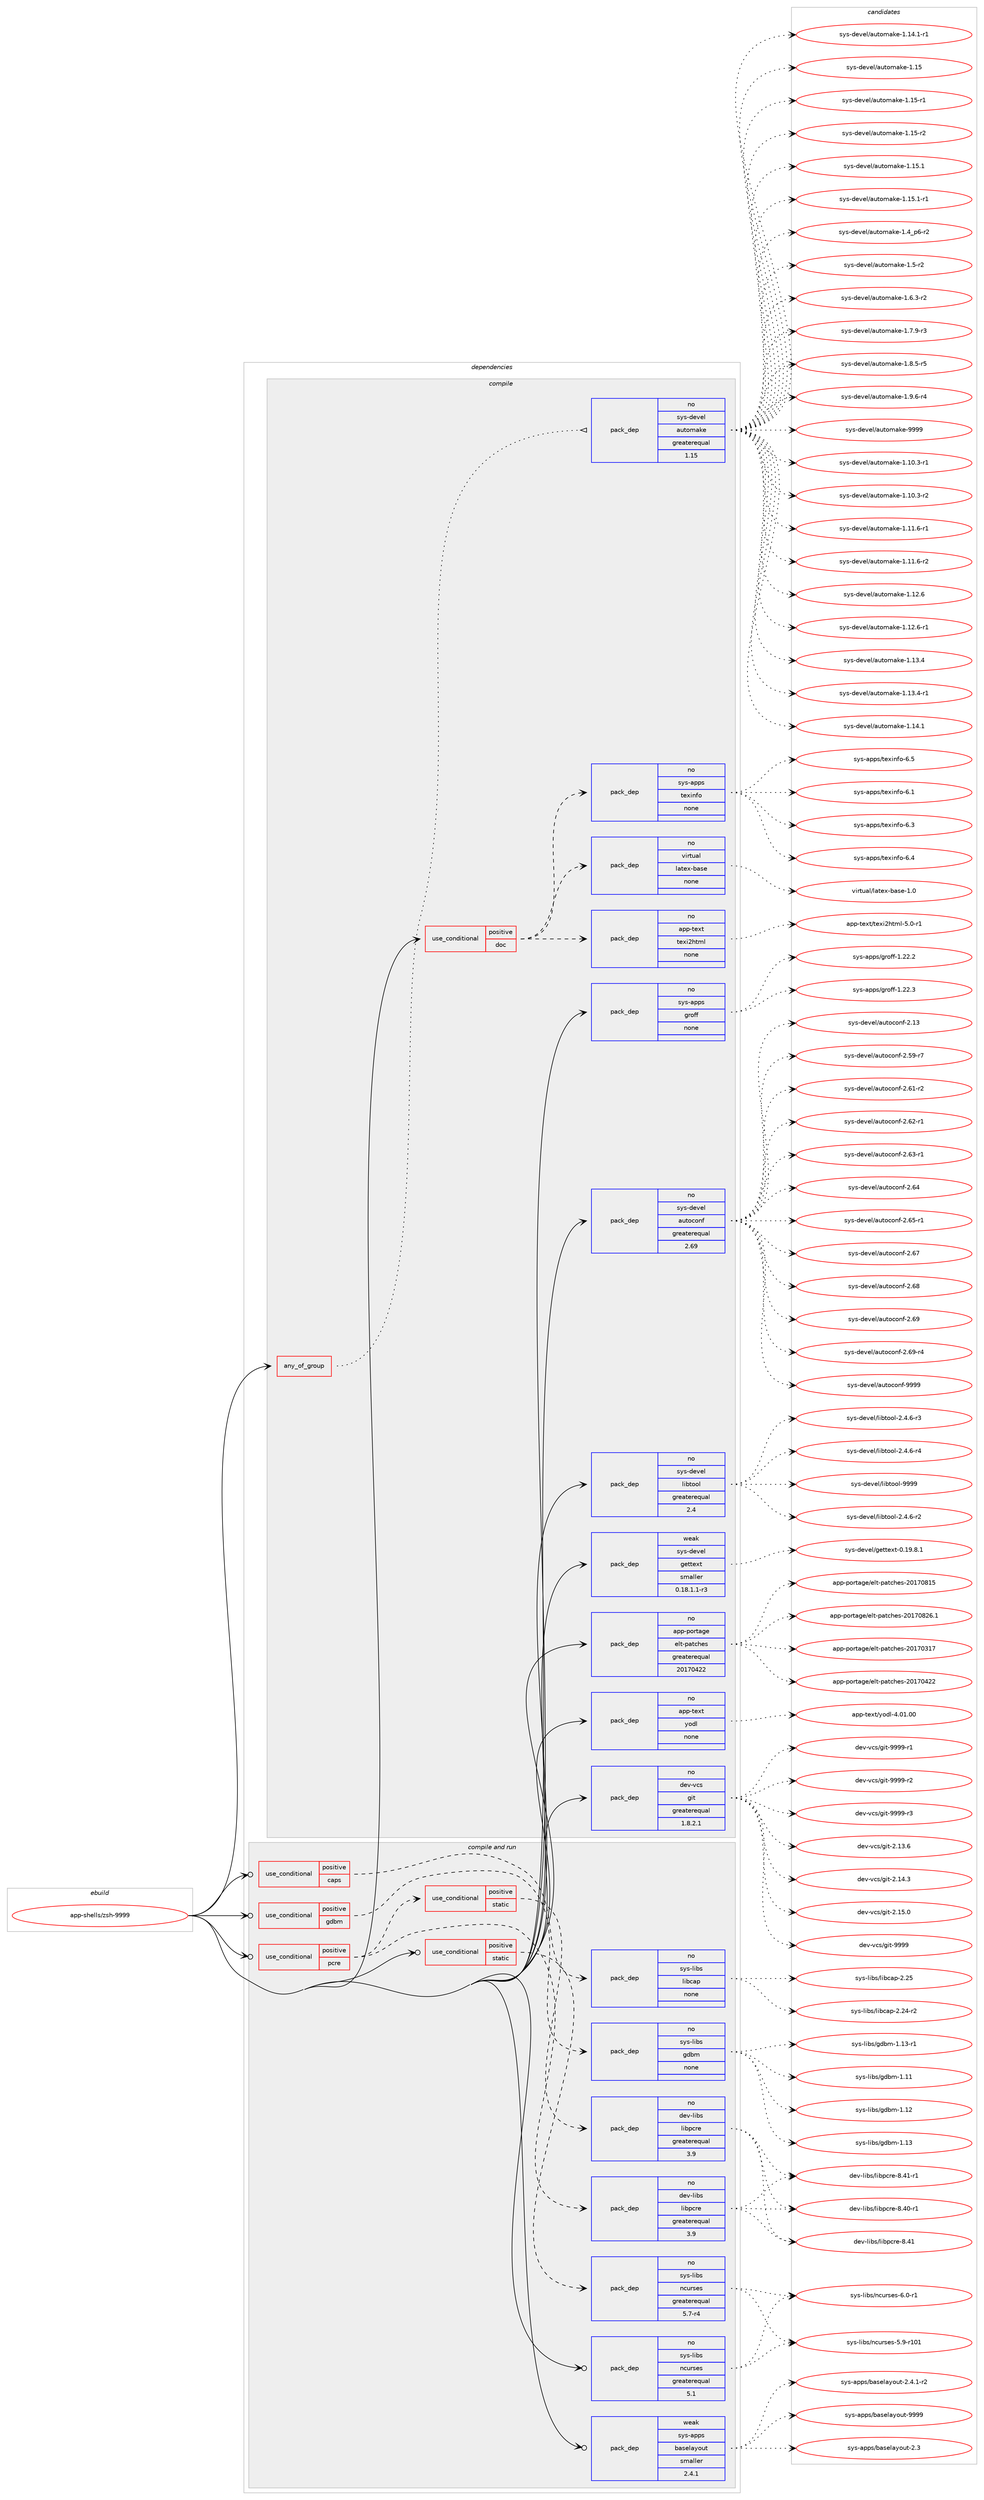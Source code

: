 digraph prolog {

# *************
# Graph options
# *************

newrank=true;
concentrate=true;
compound=true;
graph [rankdir=LR,fontname=Helvetica,fontsize=10,ranksep=1.5];#, ranksep=2.5, nodesep=0.2];
edge  [arrowhead=vee];
node  [fontname=Helvetica,fontsize=10];

# **********
# The ebuild
# **********

subgraph cluster_leftcol {
color=gray;
rank=same;
label=<<i>ebuild</i>>;
id [label="app-shells/zsh-9999", color=red, width=4, href="../app-shells/zsh-9999.svg"];
}

# ****************
# The dependencies
# ****************

subgraph cluster_midcol {
color=gray;
label=<<i>dependencies</i>>;
subgraph cluster_compile {
fillcolor="#eeeeee";
style=filled;
label=<<i>compile</i>>;
subgraph any969 {
dependency55272 [label=<<TABLE BORDER="0" CELLBORDER="1" CELLSPACING="0" CELLPADDING="4"><TR><TD CELLPADDING="10">any_of_group</TD></TR></TABLE>>, shape=none, color=red];subgraph pack39954 {
dependency55273 [label=<<TABLE BORDER="0" CELLBORDER="1" CELLSPACING="0" CELLPADDING="4" WIDTH="220"><TR><TD ROWSPAN="6" CELLPADDING="30">pack_dep</TD></TR><TR><TD WIDTH="110">no</TD></TR><TR><TD>sys-devel</TD></TR><TR><TD>automake</TD></TR><TR><TD>greaterequal</TD></TR><TR><TD>1.15</TD></TR></TABLE>>, shape=none, color=blue];
}
dependency55272:e -> dependency55273:w [weight=20,style="dotted",arrowhead="oinv"];
}
id:e -> dependency55272:w [weight=20,style="solid",arrowhead="vee"];
subgraph cond14323 {
dependency55274 [label=<<TABLE BORDER="0" CELLBORDER="1" CELLSPACING="0" CELLPADDING="4"><TR><TD ROWSPAN="3" CELLPADDING="10">use_conditional</TD></TR><TR><TD>positive</TD></TR><TR><TD>doc</TD></TR></TABLE>>, shape=none, color=red];
subgraph pack39955 {
dependency55275 [label=<<TABLE BORDER="0" CELLBORDER="1" CELLSPACING="0" CELLPADDING="4" WIDTH="220"><TR><TD ROWSPAN="6" CELLPADDING="30">pack_dep</TD></TR><TR><TD WIDTH="110">no</TD></TR><TR><TD>sys-apps</TD></TR><TR><TD>texinfo</TD></TR><TR><TD>none</TD></TR><TR><TD></TD></TR></TABLE>>, shape=none, color=blue];
}
dependency55274:e -> dependency55275:w [weight=20,style="dashed",arrowhead="vee"];
subgraph pack39956 {
dependency55276 [label=<<TABLE BORDER="0" CELLBORDER="1" CELLSPACING="0" CELLPADDING="4" WIDTH="220"><TR><TD ROWSPAN="6" CELLPADDING="30">pack_dep</TD></TR><TR><TD WIDTH="110">no</TD></TR><TR><TD>app-text</TD></TR><TR><TD>texi2html</TD></TR><TR><TD>none</TD></TR><TR><TD></TD></TR></TABLE>>, shape=none, color=blue];
}
dependency55274:e -> dependency55276:w [weight=20,style="dashed",arrowhead="vee"];
subgraph pack39957 {
dependency55277 [label=<<TABLE BORDER="0" CELLBORDER="1" CELLSPACING="0" CELLPADDING="4" WIDTH="220"><TR><TD ROWSPAN="6" CELLPADDING="30">pack_dep</TD></TR><TR><TD WIDTH="110">no</TD></TR><TR><TD>virtual</TD></TR><TR><TD>latex-base</TD></TR><TR><TD>none</TD></TR><TR><TD></TD></TR></TABLE>>, shape=none, color=blue];
}
dependency55274:e -> dependency55277:w [weight=20,style="dashed",arrowhead="vee"];
}
id:e -> dependency55274:w [weight=20,style="solid",arrowhead="vee"];
subgraph pack39958 {
dependency55278 [label=<<TABLE BORDER="0" CELLBORDER="1" CELLSPACING="0" CELLPADDING="4" WIDTH="220"><TR><TD ROWSPAN="6" CELLPADDING="30">pack_dep</TD></TR><TR><TD WIDTH="110">no</TD></TR><TR><TD>app-portage</TD></TR><TR><TD>elt-patches</TD></TR><TR><TD>greaterequal</TD></TR><TR><TD>20170422</TD></TR></TABLE>>, shape=none, color=blue];
}
id:e -> dependency55278:w [weight=20,style="solid",arrowhead="vee"];
subgraph pack39959 {
dependency55279 [label=<<TABLE BORDER="0" CELLBORDER="1" CELLSPACING="0" CELLPADDING="4" WIDTH="220"><TR><TD ROWSPAN="6" CELLPADDING="30">pack_dep</TD></TR><TR><TD WIDTH="110">no</TD></TR><TR><TD>app-text</TD></TR><TR><TD>yodl</TD></TR><TR><TD>none</TD></TR><TR><TD></TD></TR></TABLE>>, shape=none, color=blue];
}
id:e -> dependency55279:w [weight=20,style="solid",arrowhead="vee"];
subgraph pack39960 {
dependency55280 [label=<<TABLE BORDER="0" CELLBORDER="1" CELLSPACING="0" CELLPADDING="4" WIDTH="220"><TR><TD ROWSPAN="6" CELLPADDING="30">pack_dep</TD></TR><TR><TD WIDTH="110">no</TD></TR><TR><TD>dev-vcs</TD></TR><TR><TD>git</TD></TR><TR><TD>greaterequal</TD></TR><TR><TD>1.8.2.1</TD></TR></TABLE>>, shape=none, color=blue];
}
id:e -> dependency55280:w [weight=20,style="solid",arrowhead="vee"];
subgraph pack39961 {
dependency55281 [label=<<TABLE BORDER="0" CELLBORDER="1" CELLSPACING="0" CELLPADDING="4" WIDTH="220"><TR><TD ROWSPAN="6" CELLPADDING="30">pack_dep</TD></TR><TR><TD WIDTH="110">no</TD></TR><TR><TD>sys-apps</TD></TR><TR><TD>groff</TD></TR><TR><TD>none</TD></TR><TR><TD></TD></TR></TABLE>>, shape=none, color=blue];
}
id:e -> dependency55281:w [weight=20,style="solid",arrowhead="vee"];
subgraph pack39962 {
dependency55282 [label=<<TABLE BORDER="0" CELLBORDER="1" CELLSPACING="0" CELLPADDING="4" WIDTH="220"><TR><TD ROWSPAN="6" CELLPADDING="30">pack_dep</TD></TR><TR><TD WIDTH="110">no</TD></TR><TR><TD>sys-devel</TD></TR><TR><TD>autoconf</TD></TR><TR><TD>greaterequal</TD></TR><TR><TD>2.69</TD></TR></TABLE>>, shape=none, color=blue];
}
id:e -> dependency55282:w [weight=20,style="solid",arrowhead="vee"];
subgraph pack39963 {
dependency55283 [label=<<TABLE BORDER="0" CELLBORDER="1" CELLSPACING="0" CELLPADDING="4" WIDTH="220"><TR><TD ROWSPAN="6" CELLPADDING="30">pack_dep</TD></TR><TR><TD WIDTH="110">no</TD></TR><TR><TD>sys-devel</TD></TR><TR><TD>libtool</TD></TR><TR><TD>greaterequal</TD></TR><TR><TD>2.4</TD></TR></TABLE>>, shape=none, color=blue];
}
id:e -> dependency55283:w [weight=20,style="solid",arrowhead="vee"];
subgraph pack39964 {
dependency55284 [label=<<TABLE BORDER="0" CELLBORDER="1" CELLSPACING="0" CELLPADDING="4" WIDTH="220"><TR><TD ROWSPAN="6" CELLPADDING="30">pack_dep</TD></TR><TR><TD WIDTH="110">weak</TD></TR><TR><TD>sys-devel</TD></TR><TR><TD>gettext</TD></TR><TR><TD>smaller</TD></TR><TR><TD>0.18.1.1-r3</TD></TR></TABLE>>, shape=none, color=blue];
}
id:e -> dependency55284:w [weight=20,style="solid",arrowhead="vee"];
}
subgraph cluster_compileandrun {
fillcolor="#eeeeee";
style=filled;
label=<<i>compile and run</i>>;
subgraph cond14324 {
dependency55285 [label=<<TABLE BORDER="0" CELLBORDER="1" CELLSPACING="0" CELLPADDING="4"><TR><TD ROWSPAN="3" CELLPADDING="10">use_conditional</TD></TR><TR><TD>positive</TD></TR><TR><TD>caps</TD></TR></TABLE>>, shape=none, color=red];
subgraph pack39965 {
dependency55286 [label=<<TABLE BORDER="0" CELLBORDER="1" CELLSPACING="0" CELLPADDING="4" WIDTH="220"><TR><TD ROWSPAN="6" CELLPADDING="30">pack_dep</TD></TR><TR><TD WIDTH="110">no</TD></TR><TR><TD>sys-libs</TD></TR><TR><TD>libcap</TD></TR><TR><TD>none</TD></TR><TR><TD></TD></TR></TABLE>>, shape=none, color=blue];
}
dependency55285:e -> dependency55286:w [weight=20,style="dashed",arrowhead="vee"];
}
id:e -> dependency55285:w [weight=20,style="solid",arrowhead="odotvee"];
subgraph cond14325 {
dependency55287 [label=<<TABLE BORDER="0" CELLBORDER="1" CELLSPACING="0" CELLPADDING="4"><TR><TD ROWSPAN="3" CELLPADDING="10">use_conditional</TD></TR><TR><TD>positive</TD></TR><TR><TD>gdbm</TD></TR></TABLE>>, shape=none, color=red];
subgraph pack39966 {
dependency55288 [label=<<TABLE BORDER="0" CELLBORDER="1" CELLSPACING="0" CELLPADDING="4" WIDTH="220"><TR><TD ROWSPAN="6" CELLPADDING="30">pack_dep</TD></TR><TR><TD WIDTH="110">no</TD></TR><TR><TD>sys-libs</TD></TR><TR><TD>gdbm</TD></TR><TR><TD>none</TD></TR><TR><TD></TD></TR></TABLE>>, shape=none, color=blue];
}
dependency55287:e -> dependency55288:w [weight=20,style="dashed",arrowhead="vee"];
}
id:e -> dependency55287:w [weight=20,style="solid",arrowhead="odotvee"];
subgraph cond14326 {
dependency55289 [label=<<TABLE BORDER="0" CELLBORDER="1" CELLSPACING="0" CELLPADDING="4"><TR><TD ROWSPAN="3" CELLPADDING="10">use_conditional</TD></TR><TR><TD>positive</TD></TR><TR><TD>pcre</TD></TR></TABLE>>, shape=none, color=red];
subgraph pack39967 {
dependency55290 [label=<<TABLE BORDER="0" CELLBORDER="1" CELLSPACING="0" CELLPADDING="4" WIDTH="220"><TR><TD ROWSPAN="6" CELLPADDING="30">pack_dep</TD></TR><TR><TD WIDTH="110">no</TD></TR><TR><TD>dev-libs</TD></TR><TR><TD>libpcre</TD></TR><TR><TD>greaterequal</TD></TR><TR><TD>3.9</TD></TR></TABLE>>, shape=none, color=blue];
}
dependency55289:e -> dependency55290:w [weight=20,style="dashed",arrowhead="vee"];
subgraph cond14327 {
dependency55291 [label=<<TABLE BORDER="0" CELLBORDER="1" CELLSPACING="0" CELLPADDING="4"><TR><TD ROWSPAN="3" CELLPADDING="10">use_conditional</TD></TR><TR><TD>positive</TD></TR><TR><TD>static</TD></TR></TABLE>>, shape=none, color=red];
subgraph pack39968 {
dependency55292 [label=<<TABLE BORDER="0" CELLBORDER="1" CELLSPACING="0" CELLPADDING="4" WIDTH="220"><TR><TD ROWSPAN="6" CELLPADDING="30">pack_dep</TD></TR><TR><TD WIDTH="110">no</TD></TR><TR><TD>dev-libs</TD></TR><TR><TD>libpcre</TD></TR><TR><TD>greaterequal</TD></TR><TR><TD>3.9</TD></TR></TABLE>>, shape=none, color=blue];
}
dependency55291:e -> dependency55292:w [weight=20,style="dashed",arrowhead="vee"];
}
dependency55289:e -> dependency55291:w [weight=20,style="dashed",arrowhead="vee"];
}
id:e -> dependency55289:w [weight=20,style="solid",arrowhead="odotvee"];
subgraph cond14328 {
dependency55293 [label=<<TABLE BORDER="0" CELLBORDER="1" CELLSPACING="0" CELLPADDING="4"><TR><TD ROWSPAN="3" CELLPADDING="10">use_conditional</TD></TR><TR><TD>positive</TD></TR><TR><TD>static</TD></TR></TABLE>>, shape=none, color=red];
subgraph pack39969 {
dependency55294 [label=<<TABLE BORDER="0" CELLBORDER="1" CELLSPACING="0" CELLPADDING="4" WIDTH="220"><TR><TD ROWSPAN="6" CELLPADDING="30">pack_dep</TD></TR><TR><TD WIDTH="110">no</TD></TR><TR><TD>sys-libs</TD></TR><TR><TD>ncurses</TD></TR><TR><TD>greaterequal</TD></TR><TR><TD>5.7-r4</TD></TR></TABLE>>, shape=none, color=blue];
}
dependency55293:e -> dependency55294:w [weight=20,style="dashed",arrowhead="vee"];
}
id:e -> dependency55293:w [weight=20,style="solid",arrowhead="odotvee"];
subgraph pack39970 {
dependency55295 [label=<<TABLE BORDER="0" CELLBORDER="1" CELLSPACING="0" CELLPADDING="4" WIDTH="220"><TR><TD ROWSPAN="6" CELLPADDING="30">pack_dep</TD></TR><TR><TD WIDTH="110">no</TD></TR><TR><TD>sys-libs</TD></TR><TR><TD>ncurses</TD></TR><TR><TD>greaterequal</TD></TR><TR><TD>5.1</TD></TR></TABLE>>, shape=none, color=blue];
}
id:e -> dependency55295:w [weight=20,style="solid",arrowhead="odotvee"];
subgraph pack39971 {
dependency55296 [label=<<TABLE BORDER="0" CELLBORDER="1" CELLSPACING="0" CELLPADDING="4" WIDTH="220"><TR><TD ROWSPAN="6" CELLPADDING="30">pack_dep</TD></TR><TR><TD WIDTH="110">weak</TD></TR><TR><TD>sys-apps</TD></TR><TR><TD>baselayout</TD></TR><TR><TD>smaller</TD></TR><TR><TD>2.4.1</TD></TR></TABLE>>, shape=none, color=blue];
}
id:e -> dependency55296:w [weight=20,style="solid",arrowhead="odotvee"];
}
subgraph cluster_run {
fillcolor="#eeeeee";
style=filled;
label=<<i>run</i>>;
}
}

# **************
# The candidates
# **************

subgraph cluster_choices {
rank=same;
color=gray;
label=<<i>candidates</i>>;

subgraph choice39954 {
color=black;
nodesep=1;
choice11512111545100101118101108479711711611110997107101454946494846514511449 [label="sys-devel/automake-1.10.3-r1", color=red, width=4,href="../sys-devel/automake-1.10.3-r1.svg"];
choice11512111545100101118101108479711711611110997107101454946494846514511450 [label="sys-devel/automake-1.10.3-r2", color=red, width=4,href="../sys-devel/automake-1.10.3-r2.svg"];
choice11512111545100101118101108479711711611110997107101454946494946544511449 [label="sys-devel/automake-1.11.6-r1", color=red, width=4,href="../sys-devel/automake-1.11.6-r1.svg"];
choice11512111545100101118101108479711711611110997107101454946494946544511450 [label="sys-devel/automake-1.11.6-r2", color=red, width=4,href="../sys-devel/automake-1.11.6-r2.svg"];
choice1151211154510010111810110847971171161111099710710145494649504654 [label="sys-devel/automake-1.12.6", color=red, width=4,href="../sys-devel/automake-1.12.6.svg"];
choice11512111545100101118101108479711711611110997107101454946495046544511449 [label="sys-devel/automake-1.12.6-r1", color=red, width=4,href="../sys-devel/automake-1.12.6-r1.svg"];
choice1151211154510010111810110847971171161111099710710145494649514652 [label="sys-devel/automake-1.13.4", color=red, width=4,href="../sys-devel/automake-1.13.4.svg"];
choice11512111545100101118101108479711711611110997107101454946495146524511449 [label="sys-devel/automake-1.13.4-r1", color=red, width=4,href="../sys-devel/automake-1.13.4-r1.svg"];
choice1151211154510010111810110847971171161111099710710145494649524649 [label="sys-devel/automake-1.14.1", color=red, width=4,href="../sys-devel/automake-1.14.1.svg"];
choice11512111545100101118101108479711711611110997107101454946495246494511449 [label="sys-devel/automake-1.14.1-r1", color=red, width=4,href="../sys-devel/automake-1.14.1-r1.svg"];
choice115121115451001011181011084797117116111109971071014549464953 [label="sys-devel/automake-1.15", color=red, width=4,href="../sys-devel/automake-1.15.svg"];
choice1151211154510010111810110847971171161111099710710145494649534511449 [label="sys-devel/automake-1.15-r1", color=red, width=4,href="../sys-devel/automake-1.15-r1.svg"];
choice1151211154510010111810110847971171161111099710710145494649534511450 [label="sys-devel/automake-1.15-r2", color=red, width=4,href="../sys-devel/automake-1.15-r2.svg"];
choice1151211154510010111810110847971171161111099710710145494649534649 [label="sys-devel/automake-1.15.1", color=red, width=4,href="../sys-devel/automake-1.15.1.svg"];
choice11512111545100101118101108479711711611110997107101454946495346494511449 [label="sys-devel/automake-1.15.1-r1", color=red, width=4,href="../sys-devel/automake-1.15.1-r1.svg"];
choice115121115451001011181011084797117116111109971071014549465295112544511450 [label="sys-devel/automake-1.4_p6-r2", color=red, width=4,href="../sys-devel/automake-1.4_p6-r2.svg"];
choice11512111545100101118101108479711711611110997107101454946534511450 [label="sys-devel/automake-1.5-r2", color=red, width=4,href="../sys-devel/automake-1.5-r2.svg"];
choice115121115451001011181011084797117116111109971071014549465446514511450 [label="sys-devel/automake-1.6.3-r2", color=red, width=4,href="../sys-devel/automake-1.6.3-r2.svg"];
choice115121115451001011181011084797117116111109971071014549465546574511451 [label="sys-devel/automake-1.7.9-r3", color=red, width=4,href="../sys-devel/automake-1.7.9-r3.svg"];
choice115121115451001011181011084797117116111109971071014549465646534511453 [label="sys-devel/automake-1.8.5-r5", color=red, width=4,href="../sys-devel/automake-1.8.5-r5.svg"];
choice115121115451001011181011084797117116111109971071014549465746544511452 [label="sys-devel/automake-1.9.6-r4", color=red, width=4,href="../sys-devel/automake-1.9.6-r4.svg"];
choice115121115451001011181011084797117116111109971071014557575757 [label="sys-devel/automake-9999", color=red, width=4,href="../sys-devel/automake-9999.svg"];
dependency55273:e -> choice11512111545100101118101108479711711611110997107101454946494846514511449:w [style=dotted,weight="100"];
dependency55273:e -> choice11512111545100101118101108479711711611110997107101454946494846514511450:w [style=dotted,weight="100"];
dependency55273:e -> choice11512111545100101118101108479711711611110997107101454946494946544511449:w [style=dotted,weight="100"];
dependency55273:e -> choice11512111545100101118101108479711711611110997107101454946494946544511450:w [style=dotted,weight="100"];
dependency55273:e -> choice1151211154510010111810110847971171161111099710710145494649504654:w [style=dotted,weight="100"];
dependency55273:e -> choice11512111545100101118101108479711711611110997107101454946495046544511449:w [style=dotted,weight="100"];
dependency55273:e -> choice1151211154510010111810110847971171161111099710710145494649514652:w [style=dotted,weight="100"];
dependency55273:e -> choice11512111545100101118101108479711711611110997107101454946495146524511449:w [style=dotted,weight="100"];
dependency55273:e -> choice1151211154510010111810110847971171161111099710710145494649524649:w [style=dotted,weight="100"];
dependency55273:e -> choice11512111545100101118101108479711711611110997107101454946495246494511449:w [style=dotted,weight="100"];
dependency55273:e -> choice115121115451001011181011084797117116111109971071014549464953:w [style=dotted,weight="100"];
dependency55273:e -> choice1151211154510010111810110847971171161111099710710145494649534511449:w [style=dotted,weight="100"];
dependency55273:e -> choice1151211154510010111810110847971171161111099710710145494649534511450:w [style=dotted,weight="100"];
dependency55273:e -> choice1151211154510010111810110847971171161111099710710145494649534649:w [style=dotted,weight="100"];
dependency55273:e -> choice11512111545100101118101108479711711611110997107101454946495346494511449:w [style=dotted,weight="100"];
dependency55273:e -> choice115121115451001011181011084797117116111109971071014549465295112544511450:w [style=dotted,weight="100"];
dependency55273:e -> choice11512111545100101118101108479711711611110997107101454946534511450:w [style=dotted,weight="100"];
dependency55273:e -> choice115121115451001011181011084797117116111109971071014549465446514511450:w [style=dotted,weight="100"];
dependency55273:e -> choice115121115451001011181011084797117116111109971071014549465546574511451:w [style=dotted,weight="100"];
dependency55273:e -> choice115121115451001011181011084797117116111109971071014549465646534511453:w [style=dotted,weight="100"];
dependency55273:e -> choice115121115451001011181011084797117116111109971071014549465746544511452:w [style=dotted,weight="100"];
dependency55273:e -> choice115121115451001011181011084797117116111109971071014557575757:w [style=dotted,weight="100"];
}
subgraph choice39955 {
color=black;
nodesep=1;
choice11512111545971121121154711610112010511010211145544649 [label="sys-apps/texinfo-6.1", color=red, width=4,href="../sys-apps/texinfo-6.1.svg"];
choice11512111545971121121154711610112010511010211145544651 [label="sys-apps/texinfo-6.3", color=red, width=4,href="../sys-apps/texinfo-6.3.svg"];
choice11512111545971121121154711610112010511010211145544652 [label="sys-apps/texinfo-6.4", color=red, width=4,href="../sys-apps/texinfo-6.4.svg"];
choice11512111545971121121154711610112010511010211145544653 [label="sys-apps/texinfo-6.5", color=red, width=4,href="../sys-apps/texinfo-6.5.svg"];
dependency55275:e -> choice11512111545971121121154711610112010511010211145544649:w [style=dotted,weight="100"];
dependency55275:e -> choice11512111545971121121154711610112010511010211145544651:w [style=dotted,weight="100"];
dependency55275:e -> choice11512111545971121121154711610112010511010211145544652:w [style=dotted,weight="100"];
dependency55275:e -> choice11512111545971121121154711610112010511010211145544653:w [style=dotted,weight="100"];
}
subgraph choice39956 {
color=black;
nodesep=1;
choice97112112451161011201164711610112010550104116109108455346484511449 [label="app-text/texi2html-5.0-r1", color=red, width=4,href="../app-text/texi2html-5.0-r1.svg"];
dependency55276:e -> choice97112112451161011201164711610112010550104116109108455346484511449:w [style=dotted,weight="100"];
}
subgraph choice39957 {
color=black;
nodesep=1;
choice11810511411611797108471089711610112045989711510145494648 [label="virtual/latex-base-1.0", color=red, width=4,href="../virtual/latex-base-1.0.svg"];
dependency55277:e -> choice11810511411611797108471089711610112045989711510145494648:w [style=dotted,weight="100"];
}
subgraph choice39958 {
color=black;
nodesep=1;
choice97112112451121111141169710310147101108116451129711699104101115455048495548514955 [label="app-portage/elt-patches-20170317", color=red, width=4,href="../app-portage/elt-patches-20170317.svg"];
choice97112112451121111141169710310147101108116451129711699104101115455048495548525050 [label="app-portage/elt-patches-20170422", color=red, width=4,href="../app-portage/elt-patches-20170422.svg"];
choice97112112451121111141169710310147101108116451129711699104101115455048495548564953 [label="app-portage/elt-patches-20170815", color=red, width=4,href="../app-portage/elt-patches-20170815.svg"];
choice971121124511211111411697103101471011081164511297116991041011154550484955485650544649 [label="app-portage/elt-patches-20170826.1", color=red, width=4,href="../app-portage/elt-patches-20170826.1.svg"];
dependency55278:e -> choice97112112451121111141169710310147101108116451129711699104101115455048495548514955:w [style=dotted,weight="100"];
dependency55278:e -> choice97112112451121111141169710310147101108116451129711699104101115455048495548525050:w [style=dotted,weight="100"];
dependency55278:e -> choice97112112451121111141169710310147101108116451129711699104101115455048495548564953:w [style=dotted,weight="100"];
dependency55278:e -> choice971121124511211111411697103101471011081164511297116991041011154550484955485650544649:w [style=dotted,weight="100"];
}
subgraph choice39959 {
color=black;
nodesep=1;
choice9711211245116101120116471211111001084552464849464848 [label="app-text/yodl-4.01.00", color=red, width=4,href="../app-text/yodl-4.01.00.svg"];
dependency55279:e -> choice9711211245116101120116471211111001084552464849464848:w [style=dotted,weight="100"];
}
subgraph choice39960 {
color=black;
nodesep=1;
choice10010111845118991154710310511645504649514654 [label="dev-vcs/git-2.13.6", color=red, width=4,href="../dev-vcs/git-2.13.6.svg"];
choice10010111845118991154710310511645504649524651 [label="dev-vcs/git-2.14.3", color=red, width=4,href="../dev-vcs/git-2.14.3.svg"];
choice10010111845118991154710310511645504649534648 [label="dev-vcs/git-2.15.0", color=red, width=4,href="../dev-vcs/git-2.15.0.svg"];
choice1001011184511899115471031051164557575757 [label="dev-vcs/git-9999", color=red, width=4,href="../dev-vcs/git-9999.svg"];
choice10010111845118991154710310511645575757574511449 [label="dev-vcs/git-9999-r1", color=red, width=4,href="../dev-vcs/git-9999-r1.svg"];
choice10010111845118991154710310511645575757574511450 [label="dev-vcs/git-9999-r2", color=red, width=4,href="../dev-vcs/git-9999-r2.svg"];
choice10010111845118991154710310511645575757574511451 [label="dev-vcs/git-9999-r3", color=red, width=4,href="../dev-vcs/git-9999-r3.svg"];
dependency55280:e -> choice10010111845118991154710310511645504649514654:w [style=dotted,weight="100"];
dependency55280:e -> choice10010111845118991154710310511645504649524651:w [style=dotted,weight="100"];
dependency55280:e -> choice10010111845118991154710310511645504649534648:w [style=dotted,weight="100"];
dependency55280:e -> choice1001011184511899115471031051164557575757:w [style=dotted,weight="100"];
dependency55280:e -> choice10010111845118991154710310511645575757574511449:w [style=dotted,weight="100"];
dependency55280:e -> choice10010111845118991154710310511645575757574511450:w [style=dotted,weight="100"];
dependency55280:e -> choice10010111845118991154710310511645575757574511451:w [style=dotted,weight="100"];
}
subgraph choice39961 {
color=black;
nodesep=1;
choice11512111545971121121154710311411110210245494650504650 [label="sys-apps/groff-1.22.2", color=red, width=4,href="../sys-apps/groff-1.22.2.svg"];
choice11512111545971121121154710311411110210245494650504651 [label="sys-apps/groff-1.22.3", color=red, width=4,href="../sys-apps/groff-1.22.3.svg"];
dependency55281:e -> choice11512111545971121121154710311411110210245494650504650:w [style=dotted,weight="100"];
dependency55281:e -> choice11512111545971121121154710311411110210245494650504651:w [style=dotted,weight="100"];
}
subgraph choice39962 {
color=black;
nodesep=1;
choice115121115451001011181011084797117116111991111101024550464951 [label="sys-devel/autoconf-2.13", color=red, width=4,href="../sys-devel/autoconf-2.13.svg"];
choice1151211154510010111810110847971171161119911111010245504653574511455 [label="sys-devel/autoconf-2.59-r7", color=red, width=4,href="../sys-devel/autoconf-2.59-r7.svg"];
choice1151211154510010111810110847971171161119911111010245504654494511450 [label="sys-devel/autoconf-2.61-r2", color=red, width=4,href="../sys-devel/autoconf-2.61-r2.svg"];
choice1151211154510010111810110847971171161119911111010245504654504511449 [label="sys-devel/autoconf-2.62-r1", color=red, width=4,href="../sys-devel/autoconf-2.62-r1.svg"];
choice1151211154510010111810110847971171161119911111010245504654514511449 [label="sys-devel/autoconf-2.63-r1", color=red, width=4,href="../sys-devel/autoconf-2.63-r1.svg"];
choice115121115451001011181011084797117116111991111101024550465452 [label="sys-devel/autoconf-2.64", color=red, width=4,href="../sys-devel/autoconf-2.64.svg"];
choice1151211154510010111810110847971171161119911111010245504654534511449 [label="sys-devel/autoconf-2.65-r1", color=red, width=4,href="../sys-devel/autoconf-2.65-r1.svg"];
choice115121115451001011181011084797117116111991111101024550465455 [label="sys-devel/autoconf-2.67", color=red, width=4,href="../sys-devel/autoconf-2.67.svg"];
choice115121115451001011181011084797117116111991111101024550465456 [label="sys-devel/autoconf-2.68", color=red, width=4,href="../sys-devel/autoconf-2.68.svg"];
choice115121115451001011181011084797117116111991111101024550465457 [label="sys-devel/autoconf-2.69", color=red, width=4,href="../sys-devel/autoconf-2.69.svg"];
choice1151211154510010111810110847971171161119911111010245504654574511452 [label="sys-devel/autoconf-2.69-r4", color=red, width=4,href="../sys-devel/autoconf-2.69-r4.svg"];
choice115121115451001011181011084797117116111991111101024557575757 [label="sys-devel/autoconf-9999", color=red, width=4,href="../sys-devel/autoconf-9999.svg"];
dependency55282:e -> choice115121115451001011181011084797117116111991111101024550464951:w [style=dotted,weight="100"];
dependency55282:e -> choice1151211154510010111810110847971171161119911111010245504653574511455:w [style=dotted,weight="100"];
dependency55282:e -> choice1151211154510010111810110847971171161119911111010245504654494511450:w [style=dotted,weight="100"];
dependency55282:e -> choice1151211154510010111810110847971171161119911111010245504654504511449:w [style=dotted,weight="100"];
dependency55282:e -> choice1151211154510010111810110847971171161119911111010245504654514511449:w [style=dotted,weight="100"];
dependency55282:e -> choice115121115451001011181011084797117116111991111101024550465452:w [style=dotted,weight="100"];
dependency55282:e -> choice1151211154510010111810110847971171161119911111010245504654534511449:w [style=dotted,weight="100"];
dependency55282:e -> choice115121115451001011181011084797117116111991111101024550465455:w [style=dotted,weight="100"];
dependency55282:e -> choice115121115451001011181011084797117116111991111101024550465456:w [style=dotted,weight="100"];
dependency55282:e -> choice115121115451001011181011084797117116111991111101024550465457:w [style=dotted,weight="100"];
dependency55282:e -> choice1151211154510010111810110847971171161119911111010245504654574511452:w [style=dotted,weight="100"];
dependency55282:e -> choice115121115451001011181011084797117116111991111101024557575757:w [style=dotted,weight="100"];
}
subgraph choice39963 {
color=black;
nodesep=1;
choice1151211154510010111810110847108105981161111111084550465246544511450 [label="sys-devel/libtool-2.4.6-r2", color=red, width=4,href="../sys-devel/libtool-2.4.6-r2.svg"];
choice1151211154510010111810110847108105981161111111084550465246544511451 [label="sys-devel/libtool-2.4.6-r3", color=red, width=4,href="../sys-devel/libtool-2.4.6-r3.svg"];
choice1151211154510010111810110847108105981161111111084550465246544511452 [label="sys-devel/libtool-2.4.6-r4", color=red, width=4,href="../sys-devel/libtool-2.4.6-r4.svg"];
choice1151211154510010111810110847108105981161111111084557575757 [label="sys-devel/libtool-9999", color=red, width=4,href="../sys-devel/libtool-9999.svg"];
dependency55283:e -> choice1151211154510010111810110847108105981161111111084550465246544511450:w [style=dotted,weight="100"];
dependency55283:e -> choice1151211154510010111810110847108105981161111111084550465246544511451:w [style=dotted,weight="100"];
dependency55283:e -> choice1151211154510010111810110847108105981161111111084550465246544511452:w [style=dotted,weight="100"];
dependency55283:e -> choice1151211154510010111810110847108105981161111111084557575757:w [style=dotted,weight="100"];
}
subgraph choice39964 {
color=black;
nodesep=1;
choice1151211154510010111810110847103101116116101120116454846495746564649 [label="sys-devel/gettext-0.19.8.1", color=red, width=4,href="../sys-devel/gettext-0.19.8.1.svg"];
dependency55284:e -> choice1151211154510010111810110847103101116116101120116454846495746564649:w [style=dotted,weight="100"];
}
subgraph choice39965 {
color=black;
nodesep=1;
choice11512111545108105981154710810598999711245504650524511450 [label="sys-libs/libcap-2.24-r2", color=red, width=4,href="../sys-libs/libcap-2.24-r2.svg"];
choice1151211154510810598115471081059899971124550465053 [label="sys-libs/libcap-2.25", color=red, width=4,href="../sys-libs/libcap-2.25.svg"];
dependency55286:e -> choice11512111545108105981154710810598999711245504650524511450:w [style=dotted,weight="100"];
dependency55286:e -> choice1151211154510810598115471081059899971124550465053:w [style=dotted,weight="100"];
}
subgraph choice39966 {
color=black;
nodesep=1;
choice115121115451081059811547103100981094549464949 [label="sys-libs/gdbm-1.11", color=red, width=4,href="../sys-libs/gdbm-1.11.svg"];
choice115121115451081059811547103100981094549464950 [label="sys-libs/gdbm-1.12", color=red, width=4,href="../sys-libs/gdbm-1.12.svg"];
choice115121115451081059811547103100981094549464951 [label="sys-libs/gdbm-1.13", color=red, width=4,href="../sys-libs/gdbm-1.13.svg"];
choice1151211154510810598115471031009810945494649514511449 [label="sys-libs/gdbm-1.13-r1", color=red, width=4,href="../sys-libs/gdbm-1.13-r1.svg"];
dependency55288:e -> choice115121115451081059811547103100981094549464949:w [style=dotted,weight="100"];
dependency55288:e -> choice115121115451081059811547103100981094549464950:w [style=dotted,weight="100"];
dependency55288:e -> choice115121115451081059811547103100981094549464951:w [style=dotted,weight="100"];
dependency55288:e -> choice1151211154510810598115471031009810945494649514511449:w [style=dotted,weight="100"];
}
subgraph choice39967 {
color=black;
nodesep=1;
choice100101118451081059811547108105981129911410145564652484511449 [label="dev-libs/libpcre-8.40-r1", color=red, width=4,href="../dev-libs/libpcre-8.40-r1.svg"];
choice10010111845108105981154710810598112991141014556465249 [label="dev-libs/libpcre-8.41", color=red, width=4,href="../dev-libs/libpcre-8.41.svg"];
choice100101118451081059811547108105981129911410145564652494511449 [label="dev-libs/libpcre-8.41-r1", color=red, width=4,href="../dev-libs/libpcre-8.41-r1.svg"];
dependency55290:e -> choice100101118451081059811547108105981129911410145564652484511449:w [style=dotted,weight="100"];
dependency55290:e -> choice10010111845108105981154710810598112991141014556465249:w [style=dotted,weight="100"];
dependency55290:e -> choice100101118451081059811547108105981129911410145564652494511449:w [style=dotted,weight="100"];
}
subgraph choice39968 {
color=black;
nodesep=1;
choice100101118451081059811547108105981129911410145564652484511449 [label="dev-libs/libpcre-8.40-r1", color=red, width=4,href="../dev-libs/libpcre-8.40-r1.svg"];
choice10010111845108105981154710810598112991141014556465249 [label="dev-libs/libpcre-8.41", color=red, width=4,href="../dev-libs/libpcre-8.41.svg"];
choice100101118451081059811547108105981129911410145564652494511449 [label="dev-libs/libpcre-8.41-r1", color=red, width=4,href="../dev-libs/libpcre-8.41-r1.svg"];
dependency55292:e -> choice100101118451081059811547108105981129911410145564652484511449:w [style=dotted,weight="100"];
dependency55292:e -> choice10010111845108105981154710810598112991141014556465249:w [style=dotted,weight="100"];
dependency55292:e -> choice100101118451081059811547108105981129911410145564652494511449:w [style=dotted,weight="100"];
}
subgraph choice39969 {
color=black;
nodesep=1;
choice115121115451081059811547110991171141151011154553465745114494849 [label="sys-libs/ncurses-5.9-r101", color=red, width=4,href="../sys-libs/ncurses-5.9-r101.svg"];
choice11512111545108105981154711099117114115101115455446484511449 [label="sys-libs/ncurses-6.0-r1", color=red, width=4,href="../sys-libs/ncurses-6.0-r1.svg"];
dependency55294:e -> choice115121115451081059811547110991171141151011154553465745114494849:w [style=dotted,weight="100"];
dependency55294:e -> choice11512111545108105981154711099117114115101115455446484511449:w [style=dotted,weight="100"];
}
subgraph choice39970 {
color=black;
nodesep=1;
choice115121115451081059811547110991171141151011154553465745114494849 [label="sys-libs/ncurses-5.9-r101", color=red, width=4,href="../sys-libs/ncurses-5.9-r101.svg"];
choice11512111545108105981154711099117114115101115455446484511449 [label="sys-libs/ncurses-6.0-r1", color=red, width=4,href="../sys-libs/ncurses-6.0-r1.svg"];
dependency55295:e -> choice115121115451081059811547110991171141151011154553465745114494849:w [style=dotted,weight="100"];
dependency55295:e -> choice11512111545108105981154711099117114115101115455446484511449:w [style=dotted,weight="100"];
}
subgraph choice39971 {
color=black;
nodesep=1;
choice11512111545971121121154798971151011089712111111711645504651 [label="sys-apps/baselayout-2.3", color=red, width=4,href="../sys-apps/baselayout-2.3.svg"];
choice1151211154597112112115479897115101108971211111171164550465246494511450 [label="sys-apps/baselayout-2.4.1-r2", color=red, width=4,href="../sys-apps/baselayout-2.4.1-r2.svg"];
choice1151211154597112112115479897115101108971211111171164557575757 [label="sys-apps/baselayout-9999", color=red, width=4,href="../sys-apps/baselayout-9999.svg"];
dependency55296:e -> choice11512111545971121121154798971151011089712111111711645504651:w [style=dotted,weight="100"];
dependency55296:e -> choice1151211154597112112115479897115101108971211111171164550465246494511450:w [style=dotted,weight="100"];
dependency55296:e -> choice1151211154597112112115479897115101108971211111171164557575757:w [style=dotted,weight="100"];
}
}

}
